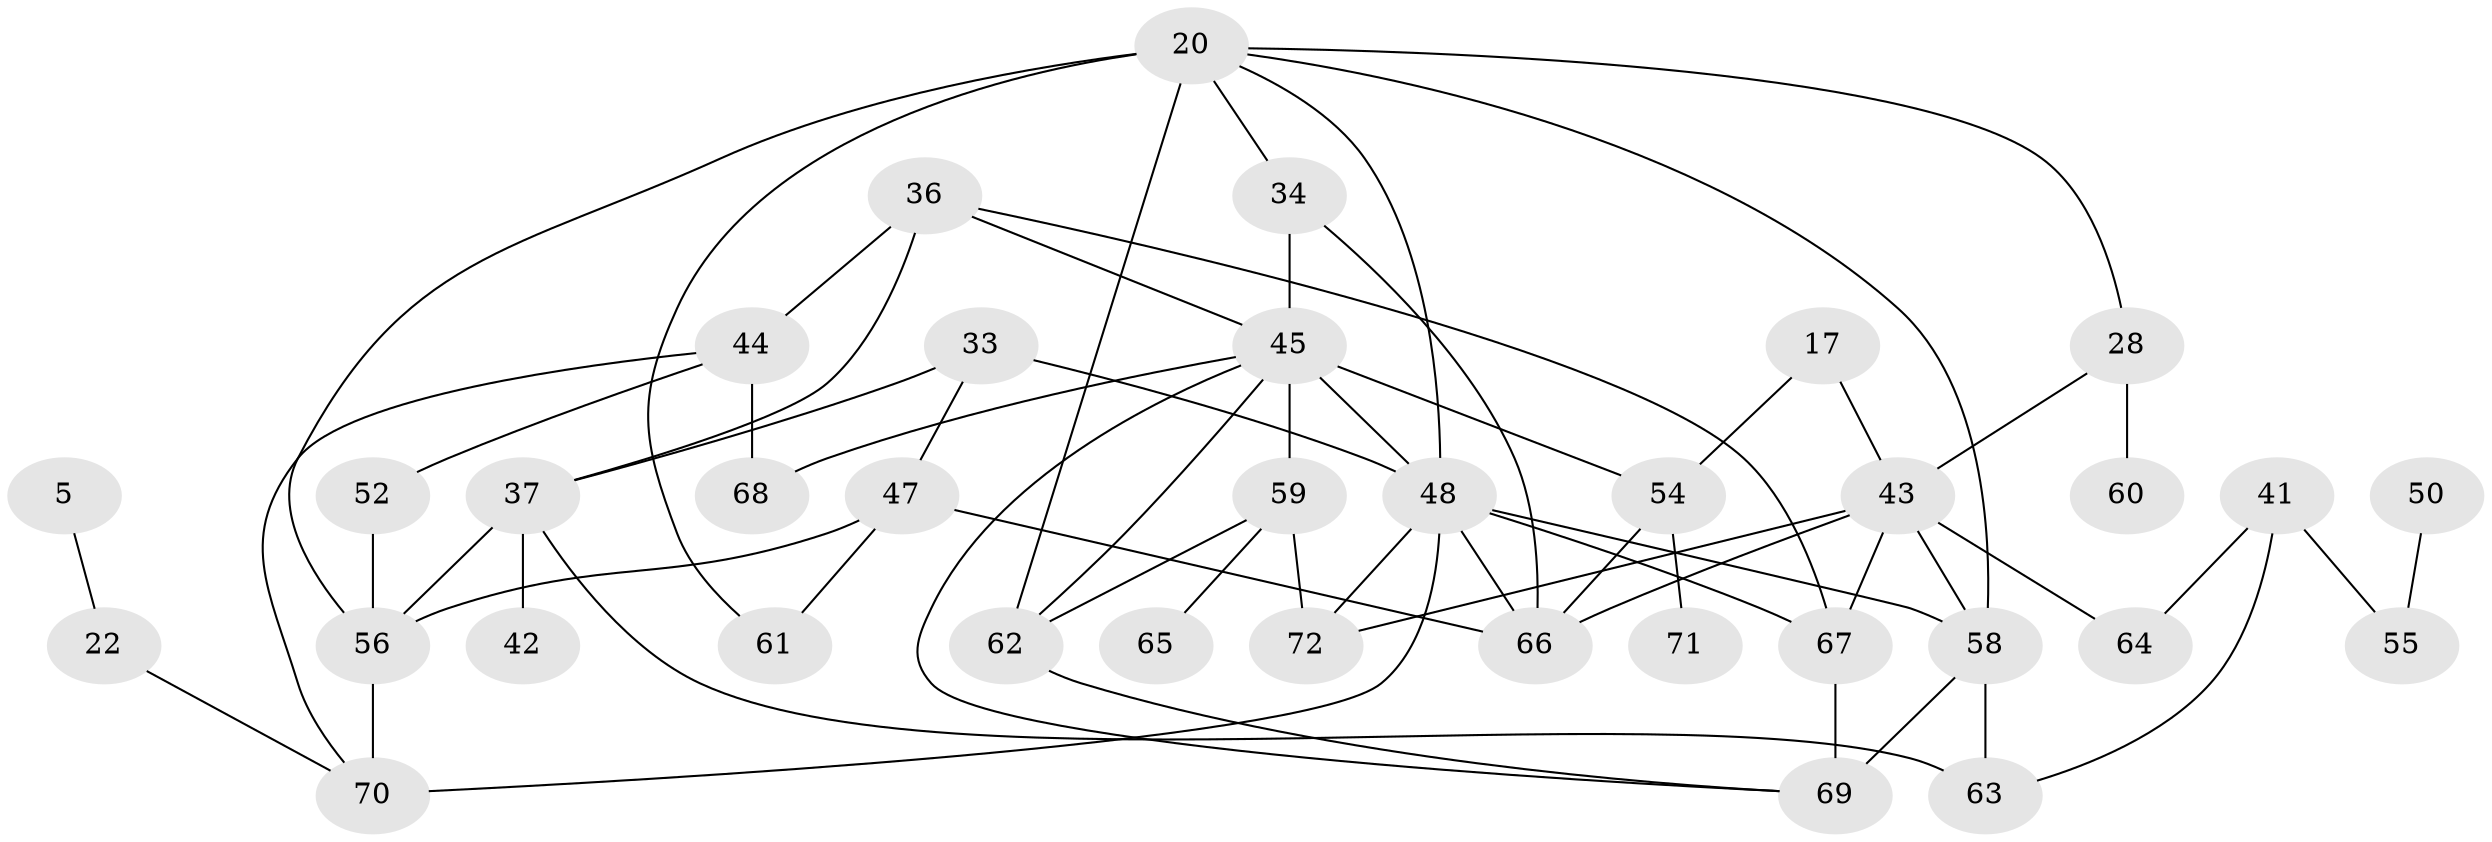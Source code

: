 // original degree distribution, {2: 0.25, 1: 0.125, 4: 0.18055555555555555, 3: 0.2222222222222222, 5: 0.1388888888888889, 8: 0.027777777777777776, 6: 0.041666666666666664, 7: 0.013888888888888888}
// Generated by graph-tools (version 1.1) at 2025/40/03/09/25 04:40:18]
// undirected, 36 vertices, 62 edges
graph export_dot {
graph [start="1"]
  node [color=gray90,style=filled];
  5;
  17;
  20;
  22;
  28 [super="+16"];
  33 [super="+26+31"];
  34 [super="+4"];
  36;
  37 [super="+7"];
  41 [super="+35"];
  42;
  43 [super="+10+38"];
  44;
  45 [super="+21+32"];
  47;
  48 [super="+46+39"];
  50;
  52;
  54;
  55;
  56 [super="+8+51"];
  58 [super="+53"];
  59 [super="+23"];
  60;
  61;
  62 [super="+3"];
  63 [super="+14"];
  64 [super="+18"];
  65;
  66;
  67 [super="+13+30"];
  68;
  69 [super="+57"];
  70 [super="+19"];
  71;
  72;
  5 -- 22;
  17 -- 54;
  17 -- 43;
  20 -- 56 [weight=2];
  20 -- 61;
  20 -- 62;
  20 -- 58;
  20 -- 48;
  20 -- 28;
  20 -- 34;
  22 -- 70;
  28 -- 43;
  28 -- 60;
  33 -- 48 [weight=2];
  33 -- 47;
  33 -- 37;
  34 -- 45;
  34 -- 66;
  36 -- 44;
  36 -- 67;
  36 -- 45;
  36 -- 37;
  37 -- 63;
  37 -- 56;
  37 -- 42;
  41 -- 55;
  41 -- 64;
  41 -- 63;
  43 -- 66;
  43 -- 58 [weight=5];
  43 -- 64 [weight=2];
  43 -- 72;
  43 -- 67;
  44 -- 52;
  44 -- 68;
  44 -- 70;
  45 -- 48 [weight=3];
  45 -- 59;
  45 -- 54;
  45 -- 68;
  45 -- 62;
  45 -- 69;
  47 -- 61;
  47 -- 66;
  47 -- 56 [weight=2];
  48 -- 58 [weight=4];
  48 -- 70 [weight=2];
  48 -- 66;
  48 -- 72;
  48 -- 67;
  50 -- 55;
  52 -- 56 [weight=2];
  54 -- 66;
  54 -- 71;
  56 -- 70;
  58 -- 63 [weight=3];
  58 -- 69;
  59 -- 65;
  59 -- 72;
  59 -- 62 [weight=2];
  62 -- 69;
  67 -- 69 [weight=2];
}
